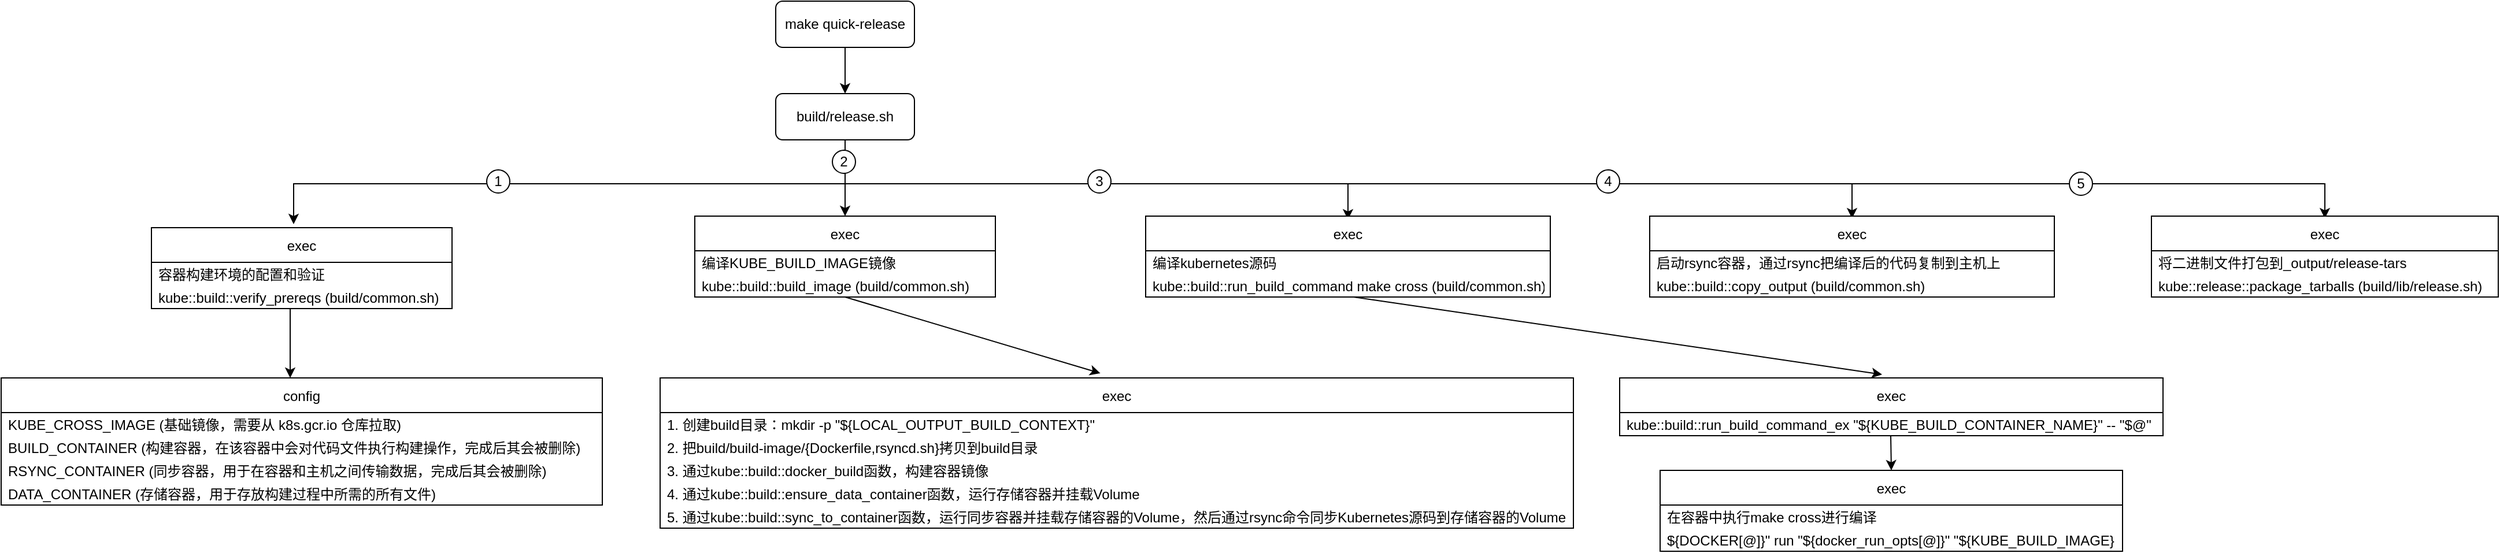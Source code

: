<mxfile version="19.0.3" type="device"><diagram id="wfR2Q7o6OdbAPUm2gvG3" name="第 1 页"><mxGraphModel dx="2249" dy="865" grid="1" gridSize="10" guides="1" tooltips="1" connect="1" arrows="1" fold="1" page="1" pageScale="1" pageWidth="827" pageHeight="1169" math="0" shadow="0"><root><mxCell id="0"/><mxCell id="1" parent="0"/><mxCell id="0NUnH3WTVayM22IUF55b-24" style="edgeStyle=orthogonalEdgeStyle;rounded=0;orthogonalLoop=1;jettySize=auto;html=1;exitX=0.5;exitY=1;exitDx=0;exitDy=0;entryX=0.5;entryY=0;entryDx=0;entryDy=0;" edge="1" parent="1" source="0NUnH3WTVayM22IUF55b-1" target="0NUnH3WTVayM22IUF55b-20"><mxGeometry relative="1" as="geometry"/></mxCell><mxCell id="0NUnH3WTVayM22IUF55b-1" value="make&amp;nbsp;quick-release" style="rounded=1;whiteSpace=wrap;html=1;" vertex="1" parent="1"><mxGeometry x="310" y="44" width="120" height="40" as="geometry"/></mxCell><mxCell id="0NUnH3WTVayM22IUF55b-10" value="exec" style="swimlane;fontStyle=0;childLayout=stackLayout;horizontal=1;startSize=30;horizontalStack=0;resizeParent=1;resizeParentMax=0;resizeLast=0;collapsible=1;marginBottom=0;" vertex="1" parent="1"><mxGeometry x="-230" y="240" width="260" height="70" as="geometry"/></mxCell><mxCell id="0NUnH3WTVayM22IUF55b-11" value="容器构建环境的配置和验证" style="text;strokeColor=none;fillColor=none;align=left;verticalAlign=middle;spacingLeft=4;spacingRight=4;overflow=hidden;points=[[0,0.5],[1,0.5]];portConstraint=eastwest;rotatable=0;" vertex="1" parent="0NUnH3WTVayM22IUF55b-10"><mxGeometry y="30" width="260" height="20" as="geometry"/></mxCell><mxCell id="0NUnH3WTVayM22IUF55b-12" value="kube::build::verify_prereqs (build/common.sh)" style="text;strokeColor=none;fillColor=none;align=left;verticalAlign=middle;spacingLeft=4;spacingRight=4;overflow=hidden;points=[[0,0.5],[1,0.5]];portConstraint=eastwest;rotatable=0;" vertex="1" parent="0NUnH3WTVayM22IUF55b-10"><mxGeometry y="50" width="260" height="20" as="geometry"/></mxCell><mxCell id="0NUnH3WTVayM22IUF55b-15" value="config" style="swimlane;fontStyle=0;childLayout=stackLayout;horizontal=1;startSize=30;horizontalStack=0;resizeParent=1;resizeParentMax=0;resizeLast=0;collapsible=1;marginBottom=0;" vertex="1" parent="1"><mxGeometry x="-360" y="370" width="520" height="110" as="geometry"/></mxCell><mxCell id="0NUnH3WTVayM22IUF55b-19" value="KUBE_CROSS_IMAGE (基础镜像，需要从 k8s.gcr.io 仓库拉取)" style="text;strokeColor=none;fillColor=none;align=left;verticalAlign=middle;spacingLeft=4;spacingRight=4;overflow=hidden;points=[[0,0.5],[1,0.5]];portConstraint=eastwest;rotatable=0;" vertex="1" parent="0NUnH3WTVayM22IUF55b-15"><mxGeometry y="30" width="520" height="20" as="geometry"/></mxCell><mxCell id="0NUnH3WTVayM22IUF55b-16" value="BUILD_CONTAINER (构建容器，在该容器中会对代码文件执行构建操作，完成后其会被删除)" style="text;strokeColor=none;fillColor=none;align=left;verticalAlign=middle;spacingLeft=4;spacingRight=4;overflow=hidden;points=[[0,0.5],[1,0.5]];portConstraint=eastwest;rotatable=0;" vertex="1" parent="0NUnH3WTVayM22IUF55b-15"><mxGeometry y="50" width="520" height="20" as="geometry"/></mxCell><mxCell id="0NUnH3WTVayM22IUF55b-17" value="RSYNC_CONTAINER (同步容器，用于在容器和主机之间传输数据，完成后其会被删除)" style="text;strokeColor=none;fillColor=none;align=left;verticalAlign=middle;spacingLeft=4;spacingRight=4;overflow=hidden;points=[[0,0.5],[1,0.5]];portConstraint=eastwest;rotatable=0;" vertex="1" parent="0NUnH3WTVayM22IUF55b-15"><mxGeometry y="70" width="520" height="20" as="geometry"/></mxCell><mxCell id="0NUnH3WTVayM22IUF55b-18" value="DATA_CONTAINER (存储容器，用于存放构建过程中所需的所有文件)" style="text;strokeColor=none;fillColor=none;align=left;verticalAlign=middle;spacingLeft=4;spacingRight=4;overflow=hidden;points=[[0,0.5],[1,0.5]];portConstraint=eastwest;rotatable=0;" vertex="1" parent="0NUnH3WTVayM22IUF55b-15"><mxGeometry y="90" width="520" height="20" as="geometry"/></mxCell><mxCell id="0NUnH3WTVayM22IUF55b-25" style="edgeStyle=orthogonalEdgeStyle;rounded=0;orthogonalLoop=1;jettySize=auto;html=1;entryX=0.473;entryY=-0.043;entryDx=0;entryDy=0;entryPerimeter=0;exitX=0.5;exitY=1;exitDx=0;exitDy=0;" edge="1" parent="1" source="0NUnH3WTVayM22IUF55b-20" target="0NUnH3WTVayM22IUF55b-10"><mxGeometry relative="1" as="geometry"/></mxCell><mxCell id="0NUnH3WTVayM22IUF55b-26" style="edgeStyle=orthogonalEdgeStyle;rounded=0;orthogonalLoop=1;jettySize=auto;html=1;exitX=0.5;exitY=1;exitDx=0;exitDy=0;entryX=0.5;entryY=0;entryDx=0;entryDy=0;" edge="1" parent="1" source="0NUnH3WTVayM22IUF55b-20" target="0NUnH3WTVayM22IUF55b-21"><mxGeometry relative="1" as="geometry"/></mxCell><mxCell id="0NUnH3WTVayM22IUF55b-41" style="edgeStyle=orthogonalEdgeStyle;rounded=0;orthogonalLoop=1;jettySize=auto;html=1;exitX=0.5;exitY=1;exitDx=0;exitDy=0;entryX=0.5;entryY=0;entryDx=0;entryDy=0;" edge="1" parent="1"><mxGeometry relative="1" as="geometry"><mxPoint x="370" y="167" as="sourcePoint"/><mxPoint x="805" y="233" as="targetPoint"/><Array as="points"><mxPoint x="370" y="202"/><mxPoint x="805" y="202"/></Array></mxGeometry></mxCell><mxCell id="0NUnH3WTVayM22IUF55b-58" style="edgeStyle=orthogonalEdgeStyle;rounded=0;orthogonalLoop=1;jettySize=auto;html=1;exitX=0.5;exitY=1;exitDx=0;exitDy=0;entryX=0.5;entryY=0;entryDx=0;entryDy=0;" edge="1" parent="1"><mxGeometry relative="1" as="geometry"><mxPoint x="370" y="166" as="sourcePoint"/><mxPoint x="1241" y="232" as="targetPoint"/><Array as="points"><mxPoint x="370" y="202"/><mxPoint x="1241" y="202"/></Array></mxGeometry></mxCell><mxCell id="0NUnH3WTVayM22IUF55b-66" style="edgeStyle=orthogonalEdgeStyle;rounded=0;orthogonalLoop=1;jettySize=auto;html=1;exitX=0.5;exitY=1;exitDx=0;exitDy=0;entryX=0.5;entryY=0;entryDx=0;entryDy=0;" edge="1" parent="1"><mxGeometry relative="1" as="geometry"><mxPoint x="370" y="166" as="sourcePoint"/><mxPoint x="1650" y="232" as="targetPoint"/><Array as="points"><mxPoint x="370" y="202"/><mxPoint x="1650" y="202"/></Array></mxGeometry></mxCell><mxCell id="0NUnH3WTVayM22IUF55b-20" value="&lt;span style=&quot;text-align: left;&quot;&gt;build/release.sh&lt;/span&gt;" style="rounded=1;whiteSpace=wrap;html=1;" vertex="1" parent="1"><mxGeometry x="310" y="124" width="120" height="40" as="geometry"/></mxCell><mxCell id="0NUnH3WTVayM22IUF55b-21" value="exec" style="swimlane;fontStyle=0;childLayout=stackLayout;horizontal=1;startSize=30;horizontalStack=0;resizeParent=1;resizeParentMax=0;resizeLast=0;collapsible=1;marginBottom=0;" vertex="1" parent="1"><mxGeometry x="240" y="230" width="260" height="70" as="geometry"/></mxCell><mxCell id="0NUnH3WTVayM22IUF55b-22" value="编译KUBE_BUILD_IMAGE镜像" style="text;strokeColor=none;fillColor=none;align=left;verticalAlign=middle;spacingLeft=4;spacingRight=4;overflow=hidden;points=[[0,0.5],[1,0.5]];portConstraint=eastwest;rotatable=0;" vertex="1" parent="0NUnH3WTVayM22IUF55b-21"><mxGeometry y="30" width="260" height="20" as="geometry"/></mxCell><mxCell id="0NUnH3WTVayM22IUF55b-23" value="kube::build::build_image (build/common.sh)" style="text;strokeColor=none;fillColor=none;align=left;verticalAlign=middle;spacingLeft=4;spacingRight=4;overflow=hidden;points=[[0,0.5],[1,0.5]];portConstraint=eastwest;rotatable=0;" vertex="1" parent="0NUnH3WTVayM22IUF55b-21"><mxGeometry y="50" width="260" height="20" as="geometry"/></mxCell><mxCell id="0NUnH3WTVayM22IUF55b-27" value="" style="endArrow=classic;html=1;rounded=0;" edge="1" parent="1"><mxGeometry width="50" height="50" relative="1" as="geometry"><mxPoint x="-110" y="310" as="sourcePoint"/><mxPoint x="-110" y="370" as="targetPoint"/></mxGeometry></mxCell><mxCell id="0NUnH3WTVayM22IUF55b-30" value="exec" style="swimlane;fontStyle=0;childLayout=stackLayout;horizontal=1;startSize=30;horizontalStack=0;resizeParent=1;resizeParentMax=0;resizeLast=0;collapsible=1;marginBottom=0;" vertex="1" parent="1"><mxGeometry x="210" y="370" width="790" height="130" as="geometry"/></mxCell><mxCell id="0NUnH3WTVayM22IUF55b-31" value="1. 创建build目录：mkdir -p &quot;${LOCAL_OUTPUT_BUILD_CONTEXT}&quot;" style="text;strokeColor=none;fillColor=none;align=left;verticalAlign=middle;spacingLeft=4;spacingRight=4;overflow=hidden;points=[[0,0.5],[1,0.5]];portConstraint=eastwest;rotatable=0;" vertex="1" parent="0NUnH3WTVayM22IUF55b-30"><mxGeometry y="30" width="790" height="20" as="geometry"/></mxCell><mxCell id="0NUnH3WTVayM22IUF55b-32" value="2. 把build/build-image/{Dockerfile,rsyncd.sh}拷贝到build目录" style="text;strokeColor=none;fillColor=none;align=left;verticalAlign=middle;spacingLeft=4;spacingRight=4;overflow=hidden;points=[[0,0.5],[1,0.5]];portConstraint=eastwest;rotatable=0;" vertex="1" parent="0NUnH3WTVayM22IUF55b-30"><mxGeometry y="50" width="790" height="20" as="geometry"/></mxCell><mxCell id="0NUnH3WTVayM22IUF55b-33" value="3. 通过kube::build::docker_build函数，构建容器镜像" style="text;strokeColor=none;fillColor=none;align=left;verticalAlign=middle;spacingLeft=4;spacingRight=4;overflow=hidden;points=[[0,0.5],[1,0.5]];portConstraint=eastwest;rotatable=0;" vertex="1" parent="0NUnH3WTVayM22IUF55b-30"><mxGeometry y="70" width="790" height="20" as="geometry"/></mxCell><mxCell id="0NUnH3WTVayM22IUF55b-34" value="4. 通过kube::build::ensure_data_container函数，运行存储容器并挂载Volume" style="text;strokeColor=none;fillColor=none;align=left;verticalAlign=middle;spacingLeft=4;spacingRight=4;overflow=hidden;points=[[0,0.5],[1,0.5]];portConstraint=eastwest;rotatable=0;" vertex="1" parent="0NUnH3WTVayM22IUF55b-30"><mxGeometry y="90" width="790" height="20" as="geometry"/></mxCell><mxCell id="0NUnH3WTVayM22IUF55b-35" value="5. 通过kube::build::sync_to_container函数，运行同步容器并挂载存储容器的Volume，然后通过rsync命令同步Kubernetes源码到存储容器的Volume" style="text;strokeColor=none;fillColor=none;align=left;verticalAlign=middle;spacingLeft=4;spacingRight=4;overflow=hidden;points=[[0,0.5],[1,0.5]];portConstraint=eastwest;rotatable=0;" vertex="1" parent="0NUnH3WTVayM22IUF55b-30"><mxGeometry y="110" width="790" height="20" as="geometry"/></mxCell><mxCell id="0NUnH3WTVayM22IUF55b-36" value="" style="endArrow=classic;html=1;rounded=0;entryX=0.482;entryY=-0.031;entryDx=0;entryDy=0;entryPerimeter=0;" edge="1" parent="1" target="0NUnH3WTVayM22IUF55b-30"><mxGeometry width="50" height="50" relative="1" as="geometry"><mxPoint x="370" y="300" as="sourcePoint"/><mxPoint x="440" y="340" as="targetPoint"/><Array as="points"/></mxGeometry></mxCell><mxCell id="0NUnH3WTVayM22IUF55b-37" value="exec" style="swimlane;fontStyle=0;childLayout=stackLayout;horizontal=1;startSize=30;horizontalStack=0;resizeParent=1;resizeParentMax=0;resizeLast=0;collapsible=1;marginBottom=0;" vertex="1" parent="1"><mxGeometry x="630" y="230" width="350" height="70" as="geometry"/></mxCell><mxCell id="0NUnH3WTVayM22IUF55b-38" value="编译kubernetes源码" style="text;strokeColor=none;fillColor=none;align=left;verticalAlign=middle;spacingLeft=4;spacingRight=4;overflow=hidden;points=[[0,0.5],[1,0.5]];portConstraint=eastwest;rotatable=0;" vertex="1" parent="0NUnH3WTVayM22IUF55b-37"><mxGeometry y="30" width="350" height="20" as="geometry"/></mxCell><mxCell id="0NUnH3WTVayM22IUF55b-39" value="kube::build::run_build_command make cross (build/common.sh)" style="text;strokeColor=none;fillColor=none;align=left;verticalAlign=middle;spacingLeft=4;spacingRight=4;overflow=hidden;points=[[0,0.5],[1,0.5]];portConstraint=eastwest;rotatable=0;" vertex="1" parent="0NUnH3WTVayM22IUF55b-37"><mxGeometry y="50" width="350" height="20" as="geometry"/></mxCell><mxCell id="0NUnH3WTVayM22IUF55b-42" value="1" style="ellipse;whiteSpace=wrap;html=1;" vertex="1" parent="1"><mxGeometry x="60" y="190" width="20" height="20" as="geometry"/></mxCell><mxCell id="0NUnH3WTVayM22IUF55b-43" value="2" style="ellipse;whiteSpace=wrap;html=1;" vertex="1" parent="1"><mxGeometry x="359" y="173" width="20" height="20" as="geometry"/></mxCell><mxCell id="0NUnH3WTVayM22IUF55b-44" value="3" style="ellipse;whiteSpace=wrap;html=1;" vertex="1" parent="1"><mxGeometry x="580" y="190" width="20" height="20" as="geometry"/></mxCell><mxCell id="0NUnH3WTVayM22IUF55b-46" value="exec" style="swimlane;fontStyle=0;childLayout=stackLayout;horizontal=1;startSize=30;horizontalStack=0;resizeParent=1;resizeParentMax=0;resizeLast=0;collapsible=1;marginBottom=0;" vertex="1" parent="1"><mxGeometry x="1040" y="370" width="470" height="50" as="geometry"/></mxCell><mxCell id="0NUnH3WTVayM22IUF55b-48" value="kube::build::run_build_command_ex &quot;${KUBE_BUILD_CONTAINER_NAME}&quot; -- &quot;$@&quot;" style="text;strokeColor=none;fillColor=none;align=left;verticalAlign=middle;spacingLeft=4;spacingRight=4;overflow=hidden;points=[[0,0.5],[1,0.5]];portConstraint=eastwest;rotatable=0;" vertex="1" parent="0NUnH3WTVayM22IUF55b-46"><mxGeometry y="30" width="470" height="20" as="geometry"/></mxCell><mxCell id="0NUnH3WTVayM22IUF55b-50" value="exec" style="swimlane;fontStyle=0;childLayout=stackLayout;horizontal=1;startSize=30;horizontalStack=0;resizeParent=1;resizeParentMax=0;resizeLast=0;collapsible=1;marginBottom=0;" vertex="1" parent="1"><mxGeometry x="1075" y="450" width="400" height="70" as="geometry"/></mxCell><mxCell id="0NUnH3WTVayM22IUF55b-51" value="在容器中执行make cross进行编译" style="text;strokeColor=none;fillColor=none;align=left;verticalAlign=middle;spacingLeft=4;spacingRight=4;overflow=hidden;points=[[0,0.5],[1,0.5]];portConstraint=eastwest;rotatable=0;" vertex="1" parent="0NUnH3WTVayM22IUF55b-50"><mxGeometry y="30" width="400" height="20" as="geometry"/></mxCell><mxCell id="0NUnH3WTVayM22IUF55b-52" value="${DOCKER[@]}&quot; run &quot;${docker_run_opts[@]}&quot; &quot;${KUBE_BUILD_IMAGE}" style="text;strokeColor=none;fillColor=none;align=left;verticalAlign=middle;spacingLeft=4;spacingRight=4;overflow=hidden;points=[[0,0.5],[1,0.5]];portConstraint=eastwest;rotatable=0;" vertex="1" parent="0NUnH3WTVayM22IUF55b-50"><mxGeometry y="50" width="400" height="20" as="geometry"/></mxCell><mxCell id="0NUnH3WTVayM22IUF55b-53" value="" style="endArrow=classic;html=1;rounded=0;entryX=0.483;entryY=-0.06;entryDx=0;entryDy=0;entryPerimeter=0;" edge="1" parent="1" target="0NUnH3WTVayM22IUF55b-46"><mxGeometry width="50" height="50" relative="1" as="geometry"><mxPoint x="810" y="300" as="sourcePoint"/><mxPoint x="930" y="350" as="targetPoint"/></mxGeometry></mxCell><mxCell id="0NUnH3WTVayM22IUF55b-54" value="" style="endArrow=classic;html=1;rounded=0;" edge="1" parent="1"><mxGeometry width="50" height="50" relative="1" as="geometry"><mxPoint x="1274.5" y="420" as="sourcePoint"/><mxPoint x="1275" y="450" as="targetPoint"/></mxGeometry></mxCell><mxCell id="0NUnH3WTVayM22IUF55b-55" value="exec" style="swimlane;fontStyle=0;childLayout=stackLayout;horizontal=1;startSize=30;horizontalStack=0;resizeParent=1;resizeParentMax=0;resizeLast=0;collapsible=1;marginBottom=0;" vertex="1" parent="1"><mxGeometry x="1066" y="230" width="350" height="70" as="geometry"/></mxCell><mxCell id="0NUnH3WTVayM22IUF55b-56" value="启动rsync容器，通过rsync把编译后的代码复制到主机上" style="text;strokeColor=none;fillColor=none;align=left;verticalAlign=middle;spacingLeft=4;spacingRight=4;overflow=hidden;points=[[0,0.5],[1,0.5]];portConstraint=eastwest;rotatable=0;" vertex="1" parent="0NUnH3WTVayM22IUF55b-55"><mxGeometry y="30" width="350" height="20" as="geometry"/></mxCell><mxCell id="0NUnH3WTVayM22IUF55b-57" value="kube::build::copy_output (build/common.sh)" style="text;strokeColor=none;fillColor=none;align=left;verticalAlign=middle;spacingLeft=4;spacingRight=4;overflow=hidden;points=[[0,0.5],[1,0.5]];portConstraint=eastwest;rotatable=0;" vertex="1" parent="0NUnH3WTVayM22IUF55b-55"><mxGeometry y="50" width="350" height="20" as="geometry"/></mxCell><mxCell id="0NUnH3WTVayM22IUF55b-59" value="4" style="ellipse;whiteSpace=wrap;html=1;" vertex="1" parent="1"><mxGeometry x="1020" y="190" width="20" height="20" as="geometry"/></mxCell><mxCell id="0NUnH3WTVayM22IUF55b-63" value="exec" style="swimlane;fontStyle=0;childLayout=stackLayout;horizontal=1;startSize=30;horizontalStack=0;resizeParent=1;resizeParentMax=0;resizeLast=0;collapsible=1;marginBottom=0;" vertex="1" parent="1"><mxGeometry x="1500" y="230" width="300" height="70" as="geometry"/></mxCell><mxCell id="0NUnH3WTVayM22IUF55b-64" value="将二进制文件打包到_output/release-tars" style="text;strokeColor=none;fillColor=none;align=left;verticalAlign=middle;spacingLeft=4;spacingRight=4;overflow=hidden;points=[[0,0.5],[1,0.5]];portConstraint=eastwest;rotatable=0;" vertex="1" parent="0NUnH3WTVayM22IUF55b-63"><mxGeometry y="30" width="300" height="20" as="geometry"/></mxCell><mxCell id="0NUnH3WTVayM22IUF55b-65" value="kube::release::package_tarballs (build/lib/release.sh)" style="text;strokeColor=none;fillColor=none;align=left;verticalAlign=middle;spacingLeft=4;spacingRight=4;overflow=hidden;points=[[0,0.5],[1,0.5]];portConstraint=eastwest;rotatable=0;" vertex="1" parent="0NUnH3WTVayM22IUF55b-63"><mxGeometry y="50" width="300" height="20" as="geometry"/></mxCell><mxCell id="0NUnH3WTVayM22IUF55b-67" value="5" style="ellipse;whiteSpace=wrap;html=1;" vertex="1" parent="1"><mxGeometry x="1429" y="192" width="20" height="20" as="geometry"/></mxCell></root></mxGraphModel></diagram></mxfile>